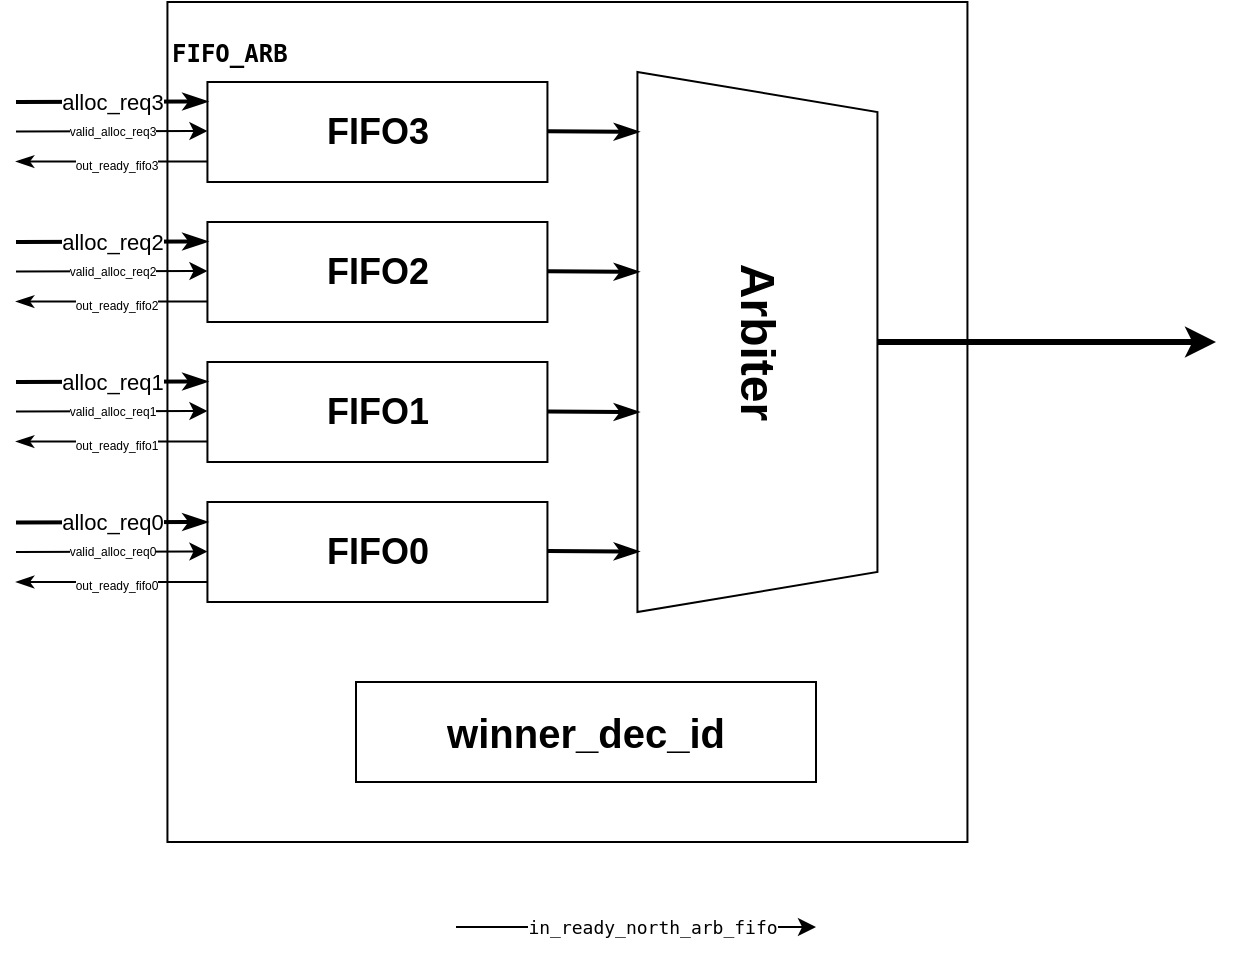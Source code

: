<mxfile>
    <diagram id="iyqlWeJTTKe05s1Tqnss" name="Page-1">
        <mxGraphModel dx="1477" dy="1363" grid="1" gridSize="10" guides="1" tooltips="1" connect="1" arrows="1" fold="1" page="1" pageScale="1" pageWidth="850" pageHeight="1100" math="0" shadow="0">
            <root>
                <mxCell id="0"/>
                <mxCell id="1" parent="0"/>
                <mxCell id="13" value="&lt;pre&gt;FIFO_ARB&lt;/pre&gt;" style="rounded=0;whiteSpace=wrap;html=1;align=left;verticalAlign=top;fontStyle=1" vertex="1" parent="1">
                    <mxGeometry x="-124.28" y="-40" width="400" height="420" as="geometry"/>
                </mxCell>
                <mxCell id="2" value="&lt;h1&gt;Arbiter&lt;/h1&gt;" style="shape=trapezoid;perimeter=trapezoidPerimeter;whiteSpace=wrap;html=1;fixedSize=1;rotation=90;" vertex="1" parent="1">
                    <mxGeometry x="35.72" y="70" width="270" height="120" as="geometry"/>
                </mxCell>
                <mxCell id="4" value="&lt;h2&gt;FIFO3&lt;/h2&gt;" style="rounded=0;whiteSpace=wrap;html=1;" vertex="1" parent="1">
                    <mxGeometry x="-104.28" width="170" height="50" as="geometry"/>
                </mxCell>
                <mxCell id="5" value="&lt;h2&gt;FIFO2&lt;/h2&gt;" style="rounded=0;whiteSpace=wrap;html=1;" vertex="1" parent="1">
                    <mxGeometry x="-104.28" y="70" width="170" height="50" as="geometry"/>
                </mxCell>
                <mxCell id="6" value="&lt;h2&gt;FIFO1&lt;/h2&gt;" style="rounded=0;whiteSpace=wrap;html=1;" vertex="1" parent="1">
                    <mxGeometry x="-104.28" y="140" width="170" height="50" as="geometry"/>
                </mxCell>
                <mxCell id="8" value="&lt;h2&gt;FIFO0&lt;/h2&gt;" style="rounded=0;whiteSpace=wrap;html=1;" vertex="1" parent="1">
                    <mxGeometry x="-104.28" y="210" width="170" height="50" as="geometry"/>
                </mxCell>
                <mxCell id="9" value="" style="endArrow=classic;html=1;exitX=0.5;exitY=0;exitDx=0;exitDy=0;strokeWidth=3;" edge="1" parent="1" source="2">
                    <mxGeometry width="50" height="50" relative="1" as="geometry">
                        <mxPoint x="320" y="129.5" as="sourcePoint"/>
                        <mxPoint x="400" y="130" as="targetPoint"/>
                    </mxGeometry>
                </mxCell>
                <mxCell id="17" value="" style="endArrow=classicThin;html=1;exitX=0.5;exitY=0;exitDx=0;exitDy=0;strokeWidth=2;endFill=1;entryX=0.888;entryY=0.994;entryDx=0;entryDy=0;entryPerimeter=0;" edge="1" parent="1" target="2">
                    <mxGeometry width="50" height="50" relative="1" as="geometry">
                        <mxPoint x="65.72" y="234.5" as="sourcePoint"/>
                        <mxPoint x="105.72" y="235" as="targetPoint"/>
                    </mxGeometry>
                </mxCell>
                <mxCell id="19" value="" style="endArrow=classicThin;html=1;exitX=0.5;exitY=0;exitDx=0;exitDy=0;strokeWidth=2;endFill=1;entryX=0.888;entryY=0.994;entryDx=0;entryDy=0;entryPerimeter=0;" edge="1" parent="1">
                    <mxGeometry width="50" height="50" relative="1" as="geometry">
                        <mxPoint x="65.72" y="164.8" as="sourcePoint"/>
                        <mxPoint x="111.44" y="165.06" as="targetPoint"/>
                    </mxGeometry>
                </mxCell>
                <mxCell id="20" value="" style="endArrow=classicThin;html=1;exitX=0.5;exitY=0;exitDx=0;exitDy=0;strokeWidth=2;endFill=1;entryX=0.888;entryY=0.994;entryDx=0;entryDy=0;entryPerimeter=0;" edge="1" parent="1">
                    <mxGeometry width="50" height="50" relative="1" as="geometry">
                        <mxPoint x="65.72" y="94.66" as="sourcePoint"/>
                        <mxPoint x="111.44" y="94.92" as="targetPoint"/>
                    </mxGeometry>
                </mxCell>
                <mxCell id="21" value="" style="endArrow=classicThin;html=1;exitX=0.5;exitY=0;exitDx=0;exitDy=0;strokeWidth=2;endFill=1;entryX=0.888;entryY=0.994;entryDx=0;entryDy=0;entryPerimeter=0;" edge="1" parent="1">
                    <mxGeometry width="50" height="50" relative="1" as="geometry">
                        <mxPoint x="65.72" y="24.66" as="sourcePoint"/>
                        <mxPoint x="111.44" y="24.92" as="targetPoint"/>
                    </mxGeometry>
                </mxCell>
                <mxCell id="22" value="alloc_req0" style="endArrow=classicThin;html=1;strokeWidth=2;endFill=1;entryX=0.888;entryY=0.994;entryDx=0;entryDy=0;entryPerimeter=0;" edge="1" parent="1">
                    <mxGeometry width="50" height="50" relative="1" as="geometry">
                        <mxPoint x="-200" y="220.24" as="sourcePoint"/>
                        <mxPoint x="-104.28" y="220.0" as="targetPoint"/>
                    </mxGeometry>
                </mxCell>
                <mxCell id="26" value="&lt;font style=&quot;font-size: 6px;&quot;&gt;out_ready_fifo0&lt;/font&gt;" style="endArrow=classicThin;html=1;strokeWidth=1;endFill=1;" edge="1" parent="1">
                    <mxGeometry x="-0.045" width="50" height="50" relative="1" as="geometry">
                        <mxPoint x="-104.28" y="250" as="sourcePoint"/>
                        <mxPoint x="-200" y="250" as="targetPoint"/>
                        <mxPoint as="offset"/>
                    </mxGeometry>
                </mxCell>
                <mxCell id="28" value="valid_alloc_req0" style="endArrow=classic;html=1;strokeWidth=1;fontSize=6;targetPerimeterSpacing=0;jumpSize=9;" edge="1" parent="1">
                    <mxGeometry width="50" height="50" relative="1" as="geometry">
                        <mxPoint x="-200" y="235" as="sourcePoint"/>
                        <mxPoint x="-104.28" y="234.76" as="targetPoint"/>
                    </mxGeometry>
                </mxCell>
                <mxCell id="29" value="alloc_req1" style="endArrow=classicThin;html=1;strokeWidth=2;endFill=1;entryX=0.888;entryY=0.994;entryDx=0;entryDy=0;entryPerimeter=0;" edge="1" parent="1">
                    <mxGeometry width="50" height="50" relative="1" as="geometry">
                        <mxPoint x="-200" y="150" as="sourcePoint"/>
                        <mxPoint x="-104.28" y="149.76" as="targetPoint"/>
                    </mxGeometry>
                </mxCell>
                <mxCell id="30" value="&lt;font style=&quot;font-size: 6px;&quot;&gt;out_ready_fifo1&lt;/font&gt;" style="endArrow=classicThin;html=1;strokeWidth=1;endFill=1;" edge="1" parent="1">
                    <mxGeometry x="-0.045" width="50" height="50" relative="1" as="geometry">
                        <mxPoint x="-104.28" y="179.76" as="sourcePoint"/>
                        <mxPoint x="-200" y="179.76" as="targetPoint"/>
                        <mxPoint as="offset"/>
                    </mxGeometry>
                </mxCell>
                <mxCell id="31" value="valid_alloc_req1" style="endArrow=classic;html=1;strokeWidth=1;fontSize=6;targetPerimeterSpacing=0;jumpSize=9;" edge="1" parent="1">
                    <mxGeometry width="50" height="50" relative="1" as="geometry">
                        <mxPoint x="-200" y="164.76" as="sourcePoint"/>
                        <mxPoint x="-104.28" y="164.52" as="targetPoint"/>
                    </mxGeometry>
                </mxCell>
                <mxCell id="32" value="alloc_req3" style="endArrow=classicThin;html=1;strokeWidth=2;endFill=1;entryX=0.888;entryY=0.994;entryDx=0;entryDy=0;entryPerimeter=0;" edge="1" parent="1">
                    <mxGeometry width="50" height="50" relative="1" as="geometry">
                        <mxPoint x="-200" y="10.0" as="sourcePoint"/>
                        <mxPoint x="-104.28" y="9.76" as="targetPoint"/>
                    </mxGeometry>
                </mxCell>
                <mxCell id="33" value="&lt;font style=&quot;font-size: 6px;&quot;&gt;out_ready_fifo3&lt;/font&gt;" style="endArrow=classicThin;html=1;strokeWidth=1;endFill=1;" edge="1" parent="1">
                    <mxGeometry x="-0.045" width="50" height="50" relative="1" as="geometry">
                        <mxPoint x="-104.28" y="39.76" as="sourcePoint"/>
                        <mxPoint x="-200" y="39.76" as="targetPoint"/>
                        <mxPoint as="offset"/>
                    </mxGeometry>
                </mxCell>
                <mxCell id="34" value="valid_alloc_req3" style="endArrow=classic;html=1;strokeWidth=1;fontSize=6;targetPerimeterSpacing=0;jumpSize=9;" edge="1" parent="1">
                    <mxGeometry width="50" height="50" relative="1" as="geometry">
                        <mxPoint x="-200" y="24.76" as="sourcePoint"/>
                        <mxPoint x="-104.28" y="24.52" as="targetPoint"/>
                    </mxGeometry>
                </mxCell>
                <mxCell id="35" value="alloc_req2" style="endArrow=classicThin;html=1;strokeWidth=2;endFill=1;entryX=0.888;entryY=0.994;entryDx=0;entryDy=0;entryPerimeter=0;" edge="1" parent="1">
                    <mxGeometry width="50" height="50" relative="1" as="geometry">
                        <mxPoint x="-200" y="80" as="sourcePoint"/>
                        <mxPoint x="-104.28" y="79.76" as="targetPoint"/>
                    </mxGeometry>
                </mxCell>
                <mxCell id="36" value="&lt;font style=&quot;font-size: 6px;&quot;&gt;out_ready_fifo2&lt;/font&gt;" style="endArrow=classicThin;html=1;strokeWidth=1;endFill=1;" edge="1" parent="1">
                    <mxGeometry x="-0.045" width="50" height="50" relative="1" as="geometry">
                        <mxPoint x="-104.28" y="109.76" as="sourcePoint"/>
                        <mxPoint x="-200" y="109.76" as="targetPoint"/>
                        <mxPoint as="offset"/>
                    </mxGeometry>
                </mxCell>
                <mxCell id="37" value="valid_alloc_req2" style="endArrow=classic;html=1;strokeWidth=1;fontSize=6;targetPerimeterSpacing=0;jumpSize=9;" edge="1" parent="1">
                    <mxGeometry width="50" height="50" relative="1" as="geometry">
                        <mxPoint x="-200" y="94.76" as="sourcePoint"/>
                        <mxPoint x="-104.28" y="94.52" as="targetPoint"/>
                    </mxGeometry>
                </mxCell>
                <mxCell id="40" value="&lt;h2 style=&quot;font-size: 20px;&quot;&gt;winner_dec_id&lt;/h2&gt;" style="rounded=0;whiteSpace=wrap;html=1;fontSize=6;" vertex="1" parent="1">
                    <mxGeometry x="-30" y="300" width="230" height="50" as="geometry"/>
                </mxCell>
                <mxCell id="41" value="&lt;pre style=&quot;font-size: 9px;&quot;&gt;in_ready_north_arb_fifo&lt;/pre&gt;" style="endArrow=classic;html=1;strokeWidth=1;fontSize=20;targetPerimeterSpacing=0;jumpSize=9;" edge="1" parent="1">
                    <mxGeometry x="0.091" width="50" height="50" relative="1" as="geometry">
                        <mxPoint x="20" y="422.5" as="sourcePoint"/>
                        <mxPoint x="200" y="422.5" as="targetPoint"/>
                        <mxPoint as="offset"/>
                    </mxGeometry>
                </mxCell>
            </root>
        </mxGraphModel>
    </diagram>
</mxfile>